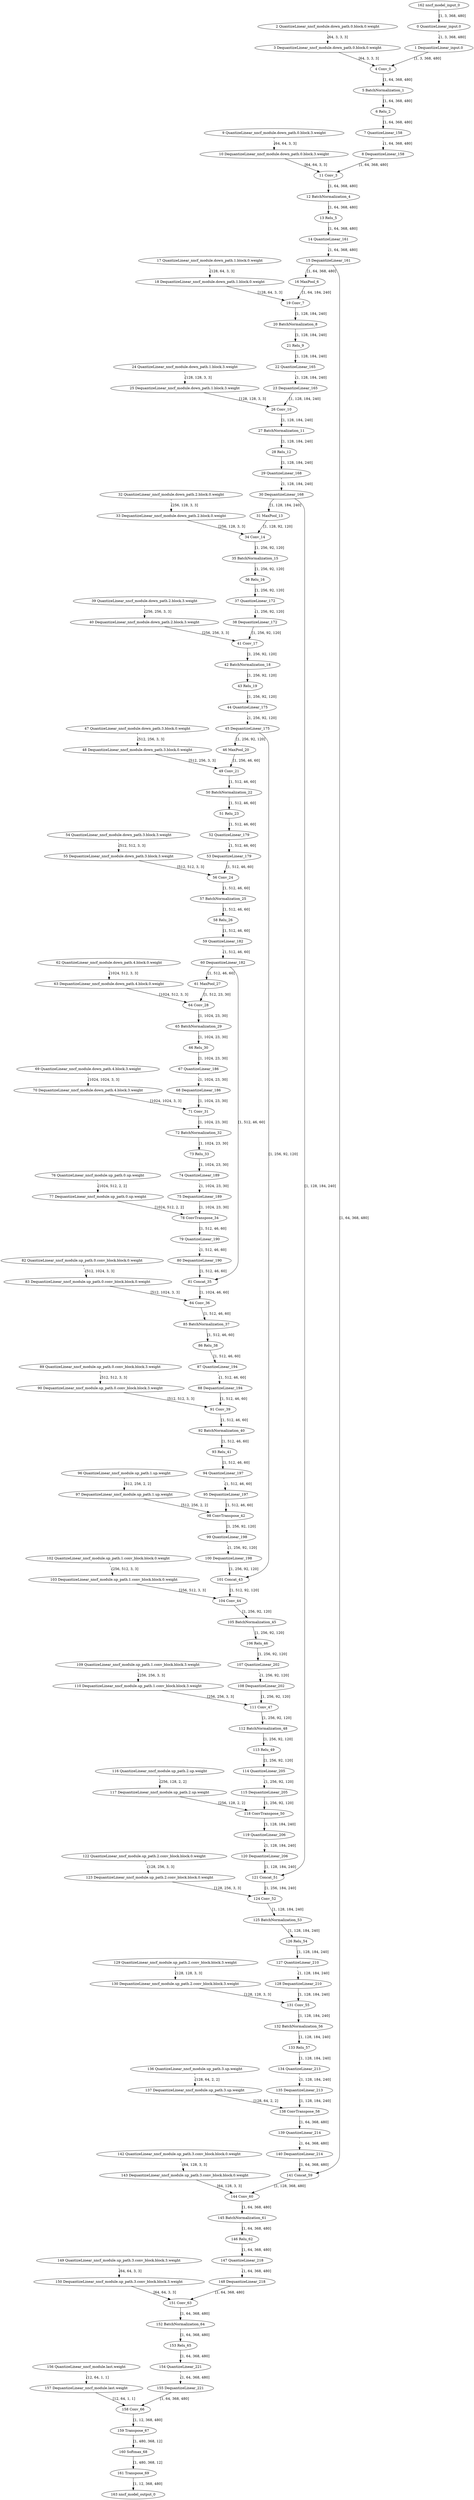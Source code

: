 strict digraph  {
"0 QuantizeLinear_input.0" [id=0, type=QuantizeLinear];
"1 DequantizeLinear_input.0" [id=1, type=DequantizeLinear];
"2 QuantizeLinear_nncf_module.down_path.0.block.0.weight" [id=2, type=QuantizeLinear];
"3 DequantizeLinear_nncf_module.down_path.0.block.0.weight" [id=3, type=DequantizeLinear];
"4 Conv_0" [id=4, type=Conv];
"5 BatchNormalization_1" [id=5, type=BatchNormalization];
"6 Relu_2" [id=6, type=Relu];
"7 QuantizeLinear_158" [id=7, type=QuantizeLinear];
"8 DequantizeLinear_158" [id=8, type=DequantizeLinear];
"9 QuantizeLinear_nncf_module.down_path.0.block.3.weight" [id=9, type=QuantizeLinear];
"10 DequantizeLinear_nncf_module.down_path.0.block.3.weight" [id=10, type=DequantizeLinear];
"11 Conv_3" [id=11, type=Conv];
"12 BatchNormalization_4" [id=12, type=BatchNormalization];
"13 Relu_5" [id=13, type=Relu];
"14 QuantizeLinear_161" [id=14, type=QuantizeLinear];
"15 DequantizeLinear_161" [id=15, type=DequantizeLinear];
"16 MaxPool_6" [id=16, type=MaxPool];
"17 QuantizeLinear_nncf_module.down_path.1.block.0.weight" [id=17, type=QuantizeLinear];
"18 DequantizeLinear_nncf_module.down_path.1.block.0.weight" [id=18, type=DequantizeLinear];
"19 Conv_7" [id=19, type=Conv];
"20 BatchNormalization_8" [id=20, type=BatchNormalization];
"21 Relu_9" [id=21, type=Relu];
"22 QuantizeLinear_165" [id=22, type=QuantizeLinear];
"23 DequantizeLinear_165" [id=23, type=DequantizeLinear];
"24 QuantizeLinear_nncf_module.down_path.1.block.3.weight" [id=24, type=QuantizeLinear];
"25 DequantizeLinear_nncf_module.down_path.1.block.3.weight" [id=25, type=DequantizeLinear];
"26 Conv_10" [id=26, type=Conv];
"27 BatchNormalization_11" [id=27, type=BatchNormalization];
"28 Relu_12" [id=28, type=Relu];
"29 QuantizeLinear_168" [id=29, type=QuantizeLinear];
"30 DequantizeLinear_168" [id=30, type=DequantizeLinear];
"31 MaxPool_13" [id=31, type=MaxPool];
"32 QuantizeLinear_nncf_module.down_path.2.block.0.weight" [id=32, type=QuantizeLinear];
"33 DequantizeLinear_nncf_module.down_path.2.block.0.weight" [id=33, type=DequantizeLinear];
"34 Conv_14" [id=34, type=Conv];
"35 BatchNormalization_15" [id=35, type=BatchNormalization];
"36 Relu_16" [id=36, type=Relu];
"37 QuantizeLinear_172" [id=37, type=QuantizeLinear];
"38 DequantizeLinear_172" [id=38, type=DequantizeLinear];
"39 QuantizeLinear_nncf_module.down_path.2.block.3.weight" [id=39, type=QuantizeLinear];
"40 DequantizeLinear_nncf_module.down_path.2.block.3.weight" [id=40, type=DequantizeLinear];
"41 Conv_17" [id=41, type=Conv];
"42 BatchNormalization_18" [id=42, type=BatchNormalization];
"43 Relu_19" [id=43, type=Relu];
"44 QuantizeLinear_175" [id=44, type=QuantizeLinear];
"45 DequantizeLinear_175" [id=45, type=DequantizeLinear];
"46 MaxPool_20" [id=46, type=MaxPool];
"47 QuantizeLinear_nncf_module.down_path.3.block.0.weight" [id=47, type=QuantizeLinear];
"48 DequantizeLinear_nncf_module.down_path.3.block.0.weight" [id=48, type=DequantizeLinear];
"49 Conv_21" [id=49, type=Conv];
"50 BatchNormalization_22" [id=50, type=BatchNormalization];
"51 Relu_23" [id=51, type=Relu];
"52 QuantizeLinear_179" [id=52, type=QuantizeLinear];
"53 DequantizeLinear_179" [id=53, type=DequantizeLinear];
"54 QuantizeLinear_nncf_module.down_path.3.block.3.weight" [id=54, type=QuantizeLinear];
"55 DequantizeLinear_nncf_module.down_path.3.block.3.weight" [id=55, type=DequantizeLinear];
"56 Conv_24" [id=56, type=Conv];
"57 BatchNormalization_25" [id=57, type=BatchNormalization];
"58 Relu_26" [id=58, type=Relu];
"59 QuantizeLinear_182" [id=59, type=QuantizeLinear];
"60 DequantizeLinear_182" [id=60, type=DequantizeLinear];
"61 MaxPool_27" [id=61, type=MaxPool];
"62 QuantizeLinear_nncf_module.down_path.4.block.0.weight" [id=62, type=QuantizeLinear];
"63 DequantizeLinear_nncf_module.down_path.4.block.0.weight" [id=63, type=DequantizeLinear];
"64 Conv_28" [id=64, type=Conv];
"65 BatchNormalization_29" [id=65, type=BatchNormalization];
"66 Relu_30" [id=66, type=Relu];
"67 QuantizeLinear_186" [id=67, type=QuantizeLinear];
"68 DequantizeLinear_186" [id=68, type=DequantizeLinear];
"69 QuantizeLinear_nncf_module.down_path.4.block.3.weight" [id=69, type=QuantizeLinear];
"70 DequantizeLinear_nncf_module.down_path.4.block.3.weight" [id=70, type=DequantizeLinear];
"71 Conv_31" [id=71, type=Conv];
"72 BatchNormalization_32" [id=72, type=BatchNormalization];
"73 Relu_33" [id=73, type=Relu];
"74 QuantizeLinear_189" [id=74, type=QuantizeLinear];
"75 DequantizeLinear_189" [id=75, type=DequantizeLinear];
"76 QuantizeLinear_nncf_module.up_path.0.up.weight" [id=76, type=QuantizeLinear];
"77 DequantizeLinear_nncf_module.up_path.0.up.weight" [id=77, type=DequantizeLinear];
"78 ConvTranspose_34" [id=78, type=ConvTranspose];
"79 QuantizeLinear_190" [id=79, type=QuantizeLinear];
"80 DequantizeLinear_190" [id=80, type=DequantizeLinear];
"81 Concat_35" [id=81, type=Concat];
"82 QuantizeLinear_nncf_module.up_path.0.conv_block.block.0.weight" [id=82, type=QuantizeLinear];
"83 DequantizeLinear_nncf_module.up_path.0.conv_block.block.0.weight" [id=83, type=DequantizeLinear];
"84 Conv_36" [id=84, type=Conv];
"85 BatchNormalization_37" [id=85, type=BatchNormalization];
"86 Relu_38" [id=86, type=Relu];
"87 QuantizeLinear_194" [id=87, type=QuantizeLinear];
"88 DequantizeLinear_194" [id=88, type=DequantizeLinear];
"89 QuantizeLinear_nncf_module.up_path.0.conv_block.block.3.weight" [id=89, type=QuantizeLinear];
"90 DequantizeLinear_nncf_module.up_path.0.conv_block.block.3.weight" [id=90, type=DequantizeLinear];
"91 Conv_39" [id=91, type=Conv];
"92 BatchNormalization_40" [id=92, type=BatchNormalization];
"93 Relu_41" [id=93, type=Relu];
"94 QuantizeLinear_197" [id=94, type=QuantizeLinear];
"95 DequantizeLinear_197" [id=95, type=DequantizeLinear];
"96 QuantizeLinear_nncf_module.up_path.1.up.weight" [id=96, type=QuantizeLinear];
"97 DequantizeLinear_nncf_module.up_path.1.up.weight" [id=97, type=DequantizeLinear];
"98 ConvTranspose_42" [id=98, type=ConvTranspose];
"99 QuantizeLinear_198" [id=99, type=QuantizeLinear];
"100 DequantizeLinear_198" [id=100, type=DequantizeLinear];
"101 Concat_43" [id=101, type=Concat];
"102 QuantizeLinear_nncf_module.up_path.1.conv_block.block.0.weight" [id=102, type=QuantizeLinear];
"103 DequantizeLinear_nncf_module.up_path.1.conv_block.block.0.weight" [id=103, type=DequantizeLinear];
"104 Conv_44" [id=104, type=Conv];
"105 BatchNormalization_45" [id=105, type=BatchNormalization];
"106 Relu_46" [id=106, type=Relu];
"107 QuantizeLinear_202" [id=107, type=QuantizeLinear];
"108 DequantizeLinear_202" [id=108, type=DequantizeLinear];
"109 QuantizeLinear_nncf_module.up_path.1.conv_block.block.3.weight" [id=109, type=QuantizeLinear];
"110 DequantizeLinear_nncf_module.up_path.1.conv_block.block.3.weight" [id=110, type=DequantizeLinear];
"111 Conv_47" [id=111, type=Conv];
"112 BatchNormalization_48" [id=112, type=BatchNormalization];
"113 Relu_49" [id=113, type=Relu];
"114 QuantizeLinear_205" [id=114, type=QuantizeLinear];
"115 DequantizeLinear_205" [id=115, type=DequantizeLinear];
"116 QuantizeLinear_nncf_module.up_path.2.up.weight" [id=116, type=QuantizeLinear];
"117 DequantizeLinear_nncf_module.up_path.2.up.weight" [id=117, type=DequantizeLinear];
"118 ConvTranspose_50" [id=118, type=ConvTranspose];
"119 QuantizeLinear_206" [id=119, type=QuantizeLinear];
"120 DequantizeLinear_206" [id=120, type=DequantizeLinear];
"121 Concat_51" [id=121, type=Concat];
"122 QuantizeLinear_nncf_module.up_path.2.conv_block.block.0.weight" [id=122, type=QuantizeLinear];
"123 DequantizeLinear_nncf_module.up_path.2.conv_block.block.0.weight" [id=123, type=DequantizeLinear];
"124 Conv_52" [id=124, type=Conv];
"125 BatchNormalization_53" [id=125, type=BatchNormalization];
"126 Relu_54" [id=126, type=Relu];
"127 QuantizeLinear_210" [id=127, type=QuantizeLinear];
"128 DequantizeLinear_210" [id=128, type=DequantizeLinear];
"129 QuantizeLinear_nncf_module.up_path.2.conv_block.block.3.weight" [id=129, type=QuantizeLinear];
"130 DequantizeLinear_nncf_module.up_path.2.conv_block.block.3.weight" [id=130, type=DequantizeLinear];
"131 Conv_55" [id=131, type=Conv];
"132 BatchNormalization_56" [id=132, type=BatchNormalization];
"133 Relu_57" [id=133, type=Relu];
"134 QuantizeLinear_213" [id=134, type=QuantizeLinear];
"135 DequantizeLinear_213" [id=135, type=DequantizeLinear];
"136 QuantizeLinear_nncf_module.up_path.3.up.weight" [id=136, type=QuantizeLinear];
"137 DequantizeLinear_nncf_module.up_path.3.up.weight" [id=137, type=DequantizeLinear];
"138 ConvTranspose_58" [id=138, type=ConvTranspose];
"139 QuantizeLinear_214" [id=139, type=QuantizeLinear];
"140 DequantizeLinear_214" [id=140, type=DequantizeLinear];
"141 Concat_59" [id=141, type=Concat];
"142 QuantizeLinear_nncf_module.up_path.3.conv_block.block.0.weight" [id=142, type=QuantizeLinear];
"143 DequantizeLinear_nncf_module.up_path.3.conv_block.block.0.weight" [id=143, type=DequantizeLinear];
"144 Conv_60" [id=144, type=Conv];
"145 BatchNormalization_61" [id=145, type=BatchNormalization];
"146 Relu_62" [id=146, type=Relu];
"147 QuantizeLinear_218" [id=147, type=QuantizeLinear];
"148 DequantizeLinear_218" [id=148, type=DequantizeLinear];
"149 QuantizeLinear_nncf_module.up_path.3.conv_block.block.3.weight" [id=149, type=QuantizeLinear];
"150 DequantizeLinear_nncf_module.up_path.3.conv_block.block.3.weight" [id=150, type=DequantizeLinear];
"151 Conv_63" [id=151, type=Conv];
"152 BatchNormalization_64" [id=152, type=BatchNormalization];
"153 Relu_65" [id=153, type=Relu];
"154 QuantizeLinear_221" [id=154, type=QuantizeLinear];
"155 DequantizeLinear_221" [id=155, type=DequantizeLinear];
"156 QuantizeLinear_nncf_module.last.weight" [id=156, type=QuantizeLinear];
"157 DequantizeLinear_nncf_module.last.weight" [id=157, type=DequantizeLinear];
"158 Conv_66" [id=158, type=Conv];
"159 Transpose_67" [id=159, type=Transpose];
"160 Softmax_68" [id=160, type=Softmax];
"161 Transpose_69" [id=161, type=Transpose];
"162 nncf_model_input_0" [id=162, type=nncf_model_input];
"163 nncf_model_output_0" [id=163, type=nncf_model_output];
"0 QuantizeLinear_input.0" -> "1 DequantizeLinear_input.0"  [label="[1, 3, 368, 480]", style=dashed];
"1 DequantizeLinear_input.0" -> "4 Conv_0"  [label="[1, 3, 368, 480]", style=solid];
"2 QuantizeLinear_nncf_module.down_path.0.block.0.weight" -> "3 DequantizeLinear_nncf_module.down_path.0.block.0.weight"  [label="[64, 3, 3, 3]", style=dashed];
"3 DequantizeLinear_nncf_module.down_path.0.block.0.weight" -> "4 Conv_0"  [label="[64, 3, 3, 3]", style=solid];
"4 Conv_0" -> "5 BatchNormalization_1"  [label="[1, 64, 368, 480]", style=solid];
"5 BatchNormalization_1" -> "6 Relu_2"  [label="[1, 64, 368, 480]", style=solid];
"6 Relu_2" -> "7 QuantizeLinear_158"  [label="[1, 64, 368, 480]", style=solid];
"7 QuantizeLinear_158" -> "8 DequantizeLinear_158"  [label="[1, 64, 368, 480]", style=dashed];
"8 DequantizeLinear_158" -> "11 Conv_3"  [label="[1, 64, 368, 480]", style=solid];
"9 QuantizeLinear_nncf_module.down_path.0.block.3.weight" -> "10 DequantizeLinear_nncf_module.down_path.0.block.3.weight"  [label="[64, 64, 3, 3]", style=dashed];
"10 DequantizeLinear_nncf_module.down_path.0.block.3.weight" -> "11 Conv_3"  [label="[64, 64, 3, 3]", style=solid];
"11 Conv_3" -> "12 BatchNormalization_4"  [label="[1, 64, 368, 480]", style=solid];
"12 BatchNormalization_4" -> "13 Relu_5"  [label="[1, 64, 368, 480]", style=solid];
"13 Relu_5" -> "14 QuantizeLinear_161"  [label="[1, 64, 368, 480]", style=solid];
"14 QuantizeLinear_161" -> "15 DequantizeLinear_161"  [label="[1, 64, 368, 480]", style=dashed];
"15 DequantizeLinear_161" -> "16 MaxPool_6"  [label="[1, 64, 368, 480]", style=solid];
"15 DequantizeLinear_161" -> "141 Concat_59"  [label="[1, 64, 368, 480]", style=solid];
"16 MaxPool_6" -> "19 Conv_7"  [label="[1, 64, 184, 240]", style=solid];
"17 QuantizeLinear_nncf_module.down_path.1.block.0.weight" -> "18 DequantizeLinear_nncf_module.down_path.1.block.0.weight"  [label="[128, 64, 3, 3]", style=dashed];
"18 DequantizeLinear_nncf_module.down_path.1.block.0.weight" -> "19 Conv_7"  [label="[128, 64, 3, 3]", style=solid];
"19 Conv_7" -> "20 BatchNormalization_8"  [label="[1, 128, 184, 240]", style=solid];
"20 BatchNormalization_8" -> "21 Relu_9"  [label="[1, 128, 184, 240]", style=solid];
"21 Relu_9" -> "22 QuantizeLinear_165"  [label="[1, 128, 184, 240]", style=solid];
"22 QuantizeLinear_165" -> "23 DequantizeLinear_165"  [label="[1, 128, 184, 240]", style=dashed];
"23 DequantizeLinear_165" -> "26 Conv_10"  [label="[1, 128, 184, 240]", style=solid];
"24 QuantizeLinear_nncf_module.down_path.1.block.3.weight" -> "25 DequantizeLinear_nncf_module.down_path.1.block.3.weight"  [label="[128, 128, 3, 3]", style=dashed];
"25 DequantizeLinear_nncf_module.down_path.1.block.3.weight" -> "26 Conv_10"  [label="[128, 128, 3, 3]", style=solid];
"26 Conv_10" -> "27 BatchNormalization_11"  [label="[1, 128, 184, 240]", style=solid];
"27 BatchNormalization_11" -> "28 Relu_12"  [label="[1, 128, 184, 240]", style=solid];
"28 Relu_12" -> "29 QuantizeLinear_168"  [label="[1, 128, 184, 240]", style=solid];
"29 QuantizeLinear_168" -> "30 DequantizeLinear_168"  [label="[1, 128, 184, 240]", style=dashed];
"30 DequantizeLinear_168" -> "31 MaxPool_13"  [label="[1, 128, 184, 240]", style=solid];
"30 DequantizeLinear_168" -> "121 Concat_51"  [label="[1, 128, 184, 240]", style=solid];
"31 MaxPool_13" -> "34 Conv_14"  [label="[1, 128, 92, 120]", style=solid];
"32 QuantizeLinear_nncf_module.down_path.2.block.0.weight" -> "33 DequantizeLinear_nncf_module.down_path.2.block.0.weight"  [label="[256, 128, 3, 3]", style=dashed];
"33 DequantizeLinear_nncf_module.down_path.2.block.0.weight" -> "34 Conv_14"  [label="[256, 128, 3, 3]", style=solid];
"34 Conv_14" -> "35 BatchNormalization_15"  [label="[1, 256, 92, 120]", style=solid];
"35 BatchNormalization_15" -> "36 Relu_16"  [label="[1, 256, 92, 120]", style=solid];
"36 Relu_16" -> "37 QuantizeLinear_172"  [label="[1, 256, 92, 120]", style=solid];
"37 QuantizeLinear_172" -> "38 DequantizeLinear_172"  [label="[1, 256, 92, 120]", style=dashed];
"38 DequantizeLinear_172" -> "41 Conv_17"  [label="[1, 256, 92, 120]", style=solid];
"39 QuantizeLinear_nncf_module.down_path.2.block.3.weight" -> "40 DequantizeLinear_nncf_module.down_path.2.block.3.weight"  [label="[256, 256, 3, 3]", style=dashed];
"40 DequantizeLinear_nncf_module.down_path.2.block.3.weight" -> "41 Conv_17"  [label="[256, 256, 3, 3]", style=solid];
"41 Conv_17" -> "42 BatchNormalization_18"  [label="[1, 256, 92, 120]", style=solid];
"42 BatchNormalization_18" -> "43 Relu_19"  [label="[1, 256, 92, 120]", style=solid];
"43 Relu_19" -> "44 QuantizeLinear_175"  [label="[1, 256, 92, 120]", style=solid];
"44 QuantizeLinear_175" -> "45 DequantizeLinear_175"  [label="[1, 256, 92, 120]", style=dashed];
"45 DequantizeLinear_175" -> "46 MaxPool_20"  [label="[1, 256, 92, 120]", style=solid];
"45 DequantizeLinear_175" -> "101 Concat_43"  [label="[1, 256, 92, 120]", style=solid];
"46 MaxPool_20" -> "49 Conv_21"  [label="[1, 256, 46, 60]", style=solid];
"47 QuantizeLinear_nncf_module.down_path.3.block.0.weight" -> "48 DequantizeLinear_nncf_module.down_path.3.block.0.weight"  [label="[512, 256, 3, 3]", style=dashed];
"48 DequantizeLinear_nncf_module.down_path.3.block.0.weight" -> "49 Conv_21"  [label="[512, 256, 3, 3]", style=solid];
"49 Conv_21" -> "50 BatchNormalization_22"  [label="[1, 512, 46, 60]", style=solid];
"50 BatchNormalization_22" -> "51 Relu_23"  [label="[1, 512, 46, 60]", style=solid];
"51 Relu_23" -> "52 QuantizeLinear_179"  [label="[1, 512, 46, 60]", style=solid];
"52 QuantizeLinear_179" -> "53 DequantizeLinear_179"  [label="[1, 512, 46, 60]", style=dashed];
"53 DequantizeLinear_179" -> "56 Conv_24"  [label="[1, 512, 46, 60]", style=solid];
"54 QuantizeLinear_nncf_module.down_path.3.block.3.weight" -> "55 DequantizeLinear_nncf_module.down_path.3.block.3.weight"  [label="[512, 512, 3, 3]", style=dashed];
"55 DequantizeLinear_nncf_module.down_path.3.block.3.weight" -> "56 Conv_24"  [label="[512, 512, 3, 3]", style=solid];
"56 Conv_24" -> "57 BatchNormalization_25"  [label="[1, 512, 46, 60]", style=solid];
"57 BatchNormalization_25" -> "58 Relu_26"  [label="[1, 512, 46, 60]", style=solid];
"58 Relu_26" -> "59 QuantizeLinear_182"  [label="[1, 512, 46, 60]", style=solid];
"59 QuantizeLinear_182" -> "60 DequantizeLinear_182"  [label="[1, 512, 46, 60]", style=dashed];
"60 DequantizeLinear_182" -> "61 MaxPool_27"  [label="[1, 512, 46, 60]", style=solid];
"60 DequantizeLinear_182" -> "81 Concat_35"  [label="[1, 512, 46, 60]", style=solid];
"61 MaxPool_27" -> "64 Conv_28"  [label="[1, 512, 23, 30]", style=solid];
"62 QuantizeLinear_nncf_module.down_path.4.block.0.weight" -> "63 DequantizeLinear_nncf_module.down_path.4.block.0.weight"  [label="[1024, 512, 3, 3]", style=dashed];
"63 DequantizeLinear_nncf_module.down_path.4.block.0.weight" -> "64 Conv_28"  [label="[1024, 512, 3, 3]", style=solid];
"64 Conv_28" -> "65 BatchNormalization_29"  [label="[1, 1024, 23, 30]", style=solid];
"65 BatchNormalization_29" -> "66 Relu_30"  [label="[1, 1024, 23, 30]", style=solid];
"66 Relu_30" -> "67 QuantizeLinear_186"  [label="[1, 1024, 23, 30]", style=solid];
"67 QuantizeLinear_186" -> "68 DequantizeLinear_186"  [label="[1, 1024, 23, 30]", style=dashed];
"68 DequantizeLinear_186" -> "71 Conv_31"  [label="[1, 1024, 23, 30]", style=solid];
"69 QuantizeLinear_nncf_module.down_path.4.block.3.weight" -> "70 DequantizeLinear_nncf_module.down_path.4.block.3.weight"  [label="[1024, 1024, 3, 3]", style=dashed];
"70 DequantizeLinear_nncf_module.down_path.4.block.3.weight" -> "71 Conv_31"  [label="[1024, 1024, 3, 3]", style=solid];
"71 Conv_31" -> "72 BatchNormalization_32"  [label="[1, 1024, 23, 30]", style=solid];
"72 BatchNormalization_32" -> "73 Relu_33"  [label="[1, 1024, 23, 30]", style=solid];
"73 Relu_33" -> "74 QuantizeLinear_189"  [label="[1, 1024, 23, 30]", style=solid];
"74 QuantizeLinear_189" -> "75 DequantizeLinear_189"  [label="[1, 1024, 23, 30]", style=dashed];
"75 DequantizeLinear_189" -> "78 ConvTranspose_34"  [label="[1, 1024, 23, 30]", style=solid];
"76 QuantizeLinear_nncf_module.up_path.0.up.weight" -> "77 DequantizeLinear_nncf_module.up_path.0.up.weight"  [label="[1024, 512, 2, 2]", style=dashed];
"77 DequantizeLinear_nncf_module.up_path.0.up.weight" -> "78 ConvTranspose_34"  [label="[1024, 512, 2, 2]", style=solid];
"78 ConvTranspose_34" -> "79 QuantizeLinear_190"  [label="[1, 512, 46, 60]", style=solid];
"79 QuantizeLinear_190" -> "80 DequantizeLinear_190"  [label="[1, 512, 46, 60]", style=dashed];
"80 DequantizeLinear_190" -> "81 Concat_35"  [label="[1, 512, 46, 60]", style=solid];
"81 Concat_35" -> "84 Conv_36"  [label="[1, 1024, 46, 60]", style=solid];
"82 QuantizeLinear_nncf_module.up_path.0.conv_block.block.0.weight" -> "83 DequantizeLinear_nncf_module.up_path.0.conv_block.block.0.weight"  [label="[512, 1024, 3, 3]", style=dashed];
"83 DequantizeLinear_nncf_module.up_path.0.conv_block.block.0.weight" -> "84 Conv_36"  [label="[512, 1024, 3, 3]", style=solid];
"84 Conv_36" -> "85 BatchNormalization_37"  [label="[1, 512, 46, 60]", style=solid];
"85 BatchNormalization_37" -> "86 Relu_38"  [label="[1, 512, 46, 60]", style=solid];
"86 Relu_38" -> "87 QuantizeLinear_194"  [label="[1, 512, 46, 60]", style=solid];
"87 QuantizeLinear_194" -> "88 DequantizeLinear_194"  [label="[1, 512, 46, 60]", style=dashed];
"88 DequantizeLinear_194" -> "91 Conv_39"  [label="[1, 512, 46, 60]", style=solid];
"89 QuantizeLinear_nncf_module.up_path.0.conv_block.block.3.weight" -> "90 DequantizeLinear_nncf_module.up_path.0.conv_block.block.3.weight"  [label="[512, 512, 3, 3]", style=dashed];
"90 DequantizeLinear_nncf_module.up_path.0.conv_block.block.3.weight" -> "91 Conv_39"  [label="[512, 512, 3, 3]", style=solid];
"91 Conv_39" -> "92 BatchNormalization_40"  [label="[1, 512, 46, 60]", style=solid];
"92 BatchNormalization_40" -> "93 Relu_41"  [label="[1, 512, 46, 60]", style=solid];
"93 Relu_41" -> "94 QuantizeLinear_197"  [label="[1, 512, 46, 60]", style=solid];
"94 QuantizeLinear_197" -> "95 DequantizeLinear_197"  [label="[1, 512, 46, 60]", style=dashed];
"95 DequantizeLinear_197" -> "98 ConvTranspose_42"  [label="[1, 512, 46, 60]", style=solid];
"96 QuantizeLinear_nncf_module.up_path.1.up.weight" -> "97 DequantizeLinear_nncf_module.up_path.1.up.weight"  [label="[512, 256, 2, 2]", style=dashed];
"97 DequantizeLinear_nncf_module.up_path.1.up.weight" -> "98 ConvTranspose_42"  [label="[512, 256, 2, 2]", style=solid];
"98 ConvTranspose_42" -> "99 QuantizeLinear_198"  [label="[1, 256, 92, 120]", style=solid];
"99 QuantizeLinear_198" -> "100 DequantizeLinear_198"  [label="[1, 256, 92, 120]", style=dashed];
"100 DequantizeLinear_198" -> "101 Concat_43"  [label="[1, 256, 92, 120]", style=solid];
"101 Concat_43" -> "104 Conv_44"  [label="[1, 512, 92, 120]", style=solid];
"102 QuantizeLinear_nncf_module.up_path.1.conv_block.block.0.weight" -> "103 DequantizeLinear_nncf_module.up_path.1.conv_block.block.0.weight"  [label="[256, 512, 3, 3]", style=dashed];
"103 DequantizeLinear_nncf_module.up_path.1.conv_block.block.0.weight" -> "104 Conv_44"  [label="[256, 512, 3, 3]", style=solid];
"104 Conv_44" -> "105 BatchNormalization_45"  [label="[1, 256, 92, 120]", style=solid];
"105 BatchNormalization_45" -> "106 Relu_46"  [label="[1, 256, 92, 120]", style=solid];
"106 Relu_46" -> "107 QuantizeLinear_202"  [label="[1, 256, 92, 120]", style=solid];
"107 QuantizeLinear_202" -> "108 DequantizeLinear_202"  [label="[1, 256, 92, 120]", style=dashed];
"108 DequantizeLinear_202" -> "111 Conv_47"  [label="[1, 256, 92, 120]", style=solid];
"109 QuantizeLinear_nncf_module.up_path.1.conv_block.block.3.weight" -> "110 DequantizeLinear_nncf_module.up_path.1.conv_block.block.3.weight"  [label="[256, 256, 3, 3]", style=dashed];
"110 DequantizeLinear_nncf_module.up_path.1.conv_block.block.3.weight" -> "111 Conv_47"  [label="[256, 256, 3, 3]", style=solid];
"111 Conv_47" -> "112 BatchNormalization_48"  [label="[1, 256, 92, 120]", style=solid];
"112 BatchNormalization_48" -> "113 Relu_49"  [label="[1, 256, 92, 120]", style=solid];
"113 Relu_49" -> "114 QuantizeLinear_205"  [label="[1, 256, 92, 120]", style=solid];
"114 QuantizeLinear_205" -> "115 DequantizeLinear_205"  [label="[1, 256, 92, 120]", style=dashed];
"115 DequantizeLinear_205" -> "118 ConvTranspose_50"  [label="[1, 256, 92, 120]", style=solid];
"116 QuantizeLinear_nncf_module.up_path.2.up.weight" -> "117 DequantizeLinear_nncf_module.up_path.2.up.weight"  [label="[256, 128, 2, 2]", style=dashed];
"117 DequantizeLinear_nncf_module.up_path.2.up.weight" -> "118 ConvTranspose_50"  [label="[256, 128, 2, 2]", style=solid];
"118 ConvTranspose_50" -> "119 QuantizeLinear_206"  [label="[1, 128, 184, 240]", style=solid];
"119 QuantizeLinear_206" -> "120 DequantizeLinear_206"  [label="[1, 128, 184, 240]", style=dashed];
"120 DequantizeLinear_206" -> "121 Concat_51"  [label="[1, 128, 184, 240]", style=solid];
"121 Concat_51" -> "124 Conv_52"  [label="[1, 256, 184, 240]", style=solid];
"122 QuantizeLinear_nncf_module.up_path.2.conv_block.block.0.weight" -> "123 DequantizeLinear_nncf_module.up_path.2.conv_block.block.0.weight"  [label="[128, 256, 3, 3]", style=dashed];
"123 DequantizeLinear_nncf_module.up_path.2.conv_block.block.0.weight" -> "124 Conv_52"  [label="[128, 256, 3, 3]", style=solid];
"124 Conv_52" -> "125 BatchNormalization_53"  [label="[1, 128, 184, 240]", style=solid];
"125 BatchNormalization_53" -> "126 Relu_54"  [label="[1, 128, 184, 240]", style=solid];
"126 Relu_54" -> "127 QuantizeLinear_210"  [label="[1, 128, 184, 240]", style=solid];
"127 QuantizeLinear_210" -> "128 DequantizeLinear_210"  [label="[1, 128, 184, 240]", style=dashed];
"128 DequantizeLinear_210" -> "131 Conv_55"  [label="[1, 128, 184, 240]", style=solid];
"129 QuantizeLinear_nncf_module.up_path.2.conv_block.block.3.weight" -> "130 DequantizeLinear_nncf_module.up_path.2.conv_block.block.3.weight"  [label="[128, 128, 3, 3]", style=dashed];
"130 DequantizeLinear_nncf_module.up_path.2.conv_block.block.3.weight" -> "131 Conv_55"  [label="[128, 128, 3, 3]", style=solid];
"131 Conv_55" -> "132 BatchNormalization_56"  [label="[1, 128, 184, 240]", style=solid];
"132 BatchNormalization_56" -> "133 Relu_57"  [label="[1, 128, 184, 240]", style=solid];
"133 Relu_57" -> "134 QuantizeLinear_213"  [label="[1, 128, 184, 240]", style=solid];
"134 QuantizeLinear_213" -> "135 DequantizeLinear_213"  [label="[1, 128, 184, 240]", style=dashed];
"135 DequantizeLinear_213" -> "138 ConvTranspose_58"  [label="[1, 128, 184, 240]", style=solid];
"136 QuantizeLinear_nncf_module.up_path.3.up.weight" -> "137 DequantizeLinear_nncf_module.up_path.3.up.weight"  [label="[128, 64, 2, 2]", style=dashed];
"137 DequantizeLinear_nncf_module.up_path.3.up.weight" -> "138 ConvTranspose_58"  [label="[128, 64, 2, 2]", style=solid];
"138 ConvTranspose_58" -> "139 QuantizeLinear_214"  [label="[1, 64, 368, 480]", style=solid];
"139 QuantizeLinear_214" -> "140 DequantizeLinear_214"  [label="[1, 64, 368, 480]", style=dashed];
"140 DequantizeLinear_214" -> "141 Concat_59"  [label="[1, 64, 368, 480]", style=solid];
"141 Concat_59" -> "144 Conv_60"  [label="[1, 128, 368, 480]", style=solid];
"142 QuantizeLinear_nncf_module.up_path.3.conv_block.block.0.weight" -> "143 DequantizeLinear_nncf_module.up_path.3.conv_block.block.0.weight"  [label="[64, 128, 3, 3]", style=dashed];
"143 DequantizeLinear_nncf_module.up_path.3.conv_block.block.0.weight" -> "144 Conv_60"  [label="[64, 128, 3, 3]", style=solid];
"144 Conv_60" -> "145 BatchNormalization_61"  [label="[1, 64, 368, 480]", style=solid];
"145 BatchNormalization_61" -> "146 Relu_62"  [label="[1, 64, 368, 480]", style=solid];
"146 Relu_62" -> "147 QuantizeLinear_218"  [label="[1, 64, 368, 480]", style=solid];
"147 QuantizeLinear_218" -> "148 DequantizeLinear_218"  [label="[1, 64, 368, 480]", style=dashed];
"148 DequantizeLinear_218" -> "151 Conv_63"  [label="[1, 64, 368, 480]", style=solid];
"149 QuantizeLinear_nncf_module.up_path.3.conv_block.block.3.weight" -> "150 DequantizeLinear_nncf_module.up_path.3.conv_block.block.3.weight"  [label="[64, 64, 3, 3]", style=dashed];
"150 DequantizeLinear_nncf_module.up_path.3.conv_block.block.3.weight" -> "151 Conv_63"  [label="[64, 64, 3, 3]", style=solid];
"151 Conv_63" -> "152 BatchNormalization_64"  [label="[1, 64, 368, 480]", style=solid];
"152 BatchNormalization_64" -> "153 Relu_65"  [label="[1, 64, 368, 480]", style=solid];
"153 Relu_65" -> "154 QuantizeLinear_221"  [label="[1, 64, 368, 480]", style=solid];
"154 QuantizeLinear_221" -> "155 DequantizeLinear_221"  [label="[1, 64, 368, 480]", style=dashed];
"155 DequantizeLinear_221" -> "158 Conv_66"  [label="[1, 64, 368, 480]", style=solid];
"156 QuantizeLinear_nncf_module.last.weight" -> "157 DequantizeLinear_nncf_module.last.weight"  [label="[12, 64, 1, 1]", style=dashed];
"157 DequantizeLinear_nncf_module.last.weight" -> "158 Conv_66"  [label="[12, 64, 1, 1]", style=solid];
"158 Conv_66" -> "159 Transpose_67"  [label="[1, 12, 368, 480]", style=solid];
"159 Transpose_67" -> "160 Softmax_68"  [label="[1, 480, 368, 12]", style=solid];
"160 Softmax_68" -> "161 Transpose_69"  [label="[1, 480, 368, 12]", style=solid];
"161 Transpose_69" -> "163 nncf_model_output_0"  [label="[1, 12, 368, 480]", style=solid];
"162 nncf_model_input_0" -> "0 QuantizeLinear_input.0"  [label="[1, 3, 368, 480]", style=solid];
}
